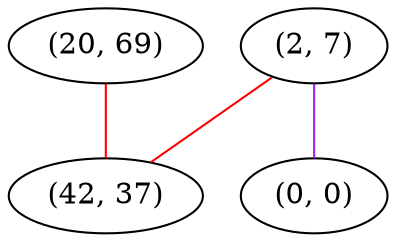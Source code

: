 graph "" {
"(2, 7)";
"(20, 69)";
"(42, 37)";
"(0, 0)";
"(2, 7)" -- "(42, 37)"  [color=red, key=0, weight=1];
"(2, 7)" -- "(0, 0)"  [color=purple, key=0, weight=4];
"(20, 69)" -- "(42, 37)"  [color=red, key=0, weight=1];
}
